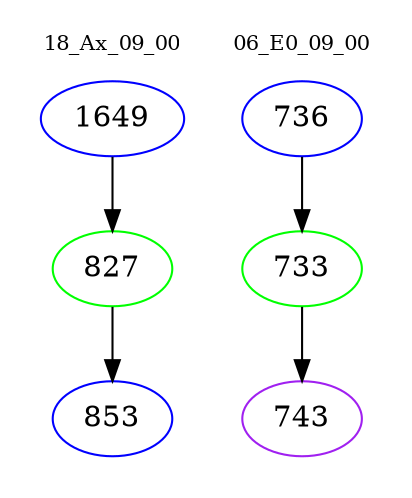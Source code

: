 digraph{
subgraph cluster_0 {
color = white
label = "18_Ax_09_00";
fontsize=10;
T0_1649 [label="1649", color="blue"]
T0_1649 -> T0_827 [color="black"]
T0_827 [label="827", color="green"]
T0_827 -> T0_853 [color="black"]
T0_853 [label="853", color="blue"]
}
subgraph cluster_1 {
color = white
label = "06_E0_09_00";
fontsize=10;
T1_736 [label="736", color="blue"]
T1_736 -> T1_733 [color="black"]
T1_733 [label="733", color="green"]
T1_733 -> T1_743 [color="black"]
T1_743 [label="743", color="purple"]
}
}

